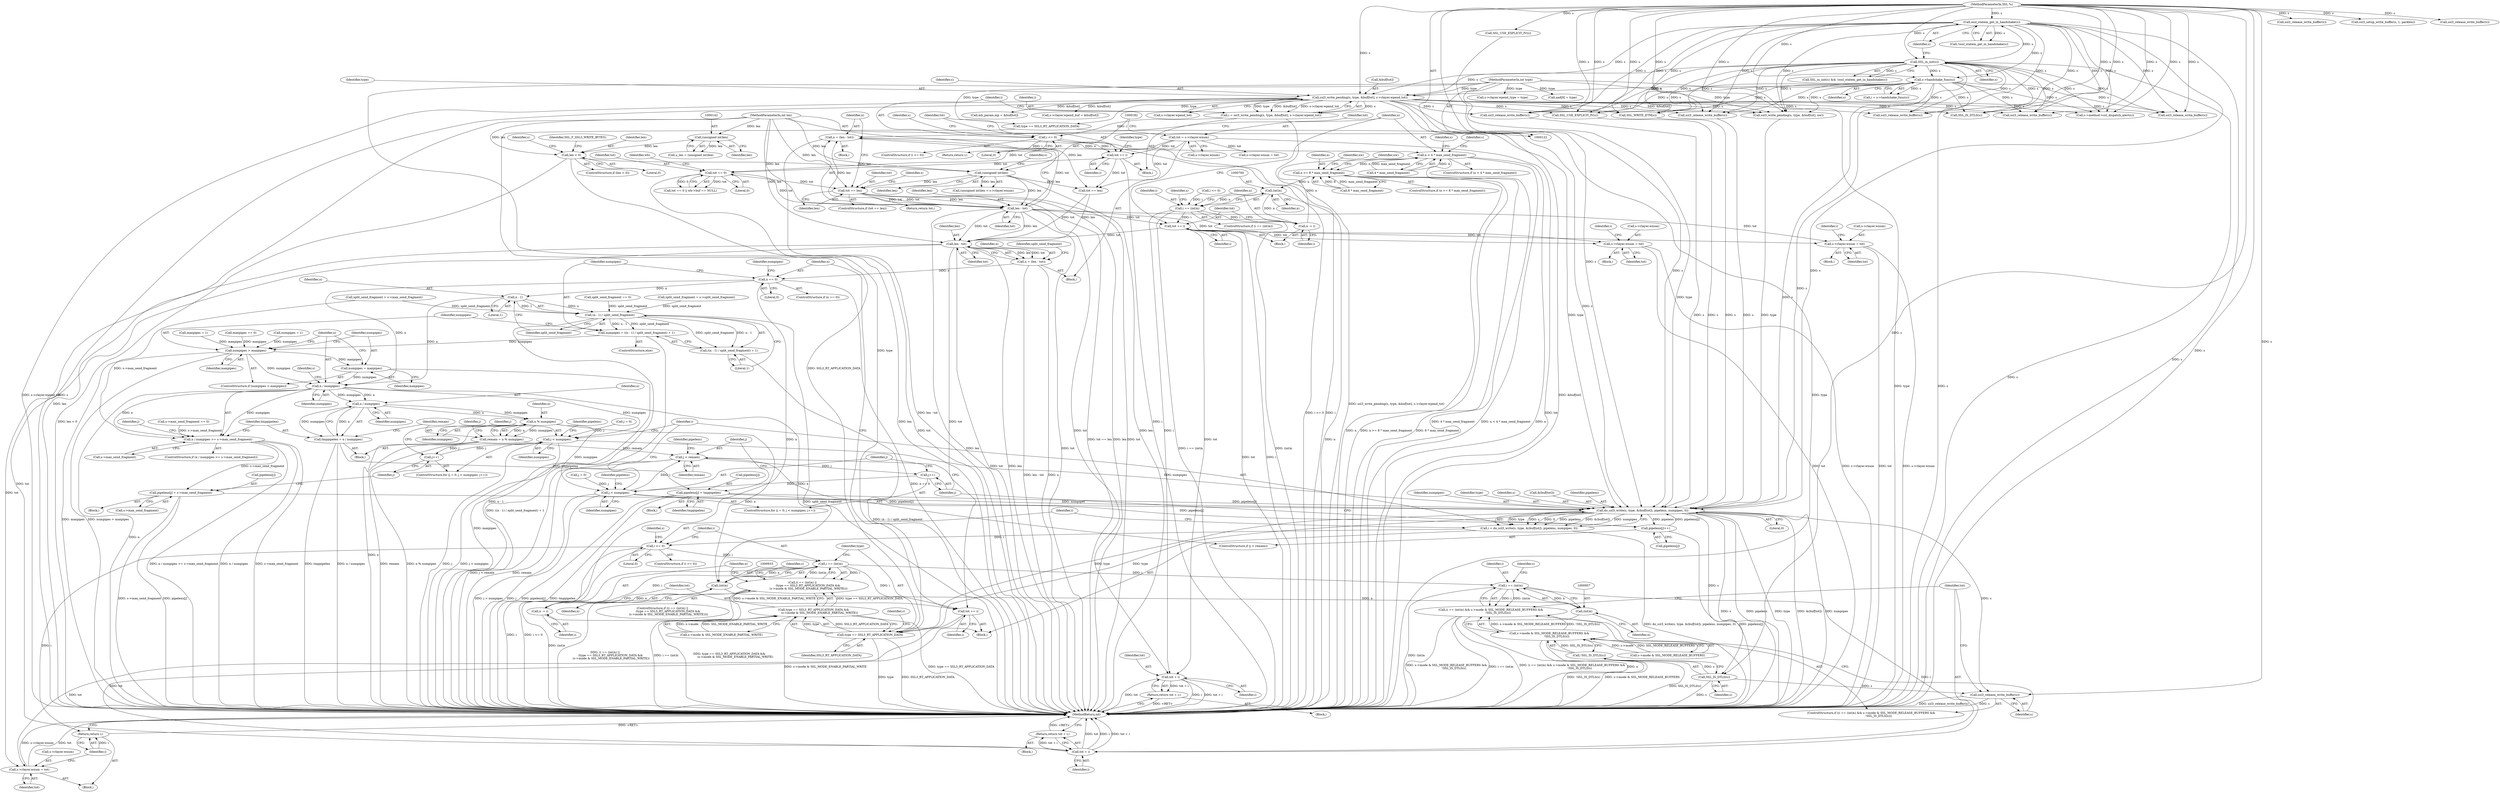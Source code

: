 digraph "0_openssl_4ad93618d26a3ea23d36ad5498ff4f59eff3a4d2_0@integer" {
"1000382" [label="(Call,n = (len - tot))"];
"1000384" [label="(Call,len - tot)"];
"1000374" [label="(Call,tot == len)"];
"1000326" [label="(Call,tot == 0)"];
"1000267" [label="(Call,tot += i)"];
"1000254" [label="(Call,i <= 0)"];
"1000239" [label="(Call,i = ssl3_write_pending(s, type, &buf[tot], s->rlayer.wpend_tot))"];
"1000241" [label="(Call,ssl3_write_pending(s, type, &buf[tot], s->rlayer.wpend_tot))"];
"1000208" [label="(Call,ossl_statem_get_in_handshake(s))"];
"1000205" [label="(Call,SSL_in_init(s))"];
"1000123" [label="(MethodParameterIn,SSL *s)"];
"1000213" [label="(Call,s->handshake_func(s))"];
"1000124" [label="(MethodParameterIn,int type)"];
"1000172" [label="(Call,tot = s->rlayer.wnum)"];
"1000181" [label="(Call,(unsigned int)len)"];
"1000157" [label="(Call,len < 0)"];
"1000141" [label="(Call,(unsigned int)len)"];
"1000126" [label="(MethodParameterIn,int len)"];
"1000390" [label="(Call,n < 4 * max_send_fragment)"];
"1000425" [label="(Call,n >= 8 * max_send_fragment)"];
"1000699" [label="(Call,(int)n)"];
"1000697" [label="(Call,i == (int)n)"];
"1000706" [label="(Call,tot + i)"];
"1000705" [label="(Return,return tot + i;)"];
"1000709" [label="(Call,n -= i)"];
"1000712" [label="(Call,tot += i)"];
"1000415" [label="(Call,s->rlayer.wnum = tot)"];
"1000687" [label="(Call,s->rlayer.wnum = tot)"];
"1000737" [label="(Call,len - tot)"];
"1000735" [label="(Call,n = (len - tot))"];
"1000818" [label="(Call,n == 0)"];
"1000829" [label="(Call,n - 1)"];
"1000828" [label="(Call,(n - 1) / split_send_fragment)"];
"1000825" [label="(Call,numpipes = ((n - 1) / split_send_fragment) + 1)"];
"1000835" [label="(Call,numpipes > maxpipes)"];
"1000838" [label="(Call,numpipes = maxpipes)"];
"1000843" [label="(Call,n / numpipes)"];
"1000842" [label="(Call,n / numpipes >= s->max_send_fragment)"];
"1000860" [label="(Call,pipelens[j] = s->max_send_fragment)"];
"1000904" [label="(Call,do_ssl3_write(s, type, &(buf[tot]), pipelens, numpipes, 0))"];
"1000898" [label="(Call,pipelens[j]++)"];
"1000902" [label="(Call,i = do_ssl3_write(s, type, &(buf[tot]), pipelens, numpipes, 0))"];
"1000915" [label="(Call,i <= 0)"];
"1000926" [label="(Return,return i;)"];
"1000930" [label="(Call,i == (int)n)"];
"1000929" [label="(Call,(i == (int)n) ||\n            (type == SSL3_RT_APPLICATION_DATA &&\n             (s->mode & SSL_MODE_ENABLE_PARTIAL_WRITE)))"];
"1000954" [label="(Call,i == (int)n)"];
"1000953" [label="(Call,(i == (int)n) && s->mode & SSL_MODE_RELEASE_BUFFERS &&\n                !SSL_IS_DTLS(s))"];
"1000971" [label="(Call,tot + i)"];
"1000970" [label="(Return,return tot + i;)"];
"1000974" [label="(Call,n -= i)"];
"1000977" [label="(Call,tot += i)"];
"1000919" [label="(Call,s->rlayer.wnum = tot)"];
"1000936" [label="(Call,type == SSL3_RT_APPLICATION_DATA)"];
"1000935" [label="(Call,type == SSL3_RT_APPLICATION_DATA &&\n             (s->mode & SSL_MODE_ENABLE_PARTIAL_WRITE))"];
"1000966" [label="(Call,SSL_IS_DTLS(s))"];
"1000965" [label="(Call,!SSL_IS_DTLS(s))"];
"1000959" [label="(Call,s->mode & SSL_MODE_RELEASE_BUFFERS &&\n                !SSL_IS_DTLS(s))"];
"1000968" [label="(Call,ssl3_release_write_buffer(s))"];
"1000854" [label="(Call,j < numpipes)"];
"1000857" [label="(Call,j++)"];
"1000871" [label="(Call,n / numpipes)"];
"1000869" [label="(Call,tmppipelen = n / numpipes)"];
"1000889" [label="(Call,pipelens[j] = tmppipelen)"];
"1000876" [label="(Call,n % numpipes)"];
"1000874" [label="(Call,remain = n % numpipes)"];
"1000895" [label="(Call,j < remain)"];
"1000886" [label="(Call,j++)"];
"1000883" [label="(Call,j < numpipes)"];
"1000932" [label="(Call,(int)n)"];
"1000956" [label="(Call,(int)n)"];
"1000827" [label="(Call,((n - 1) / split_send_fragment) + 1)"];
"1000258" [label="(Call,s->rlayer.wnum = tot)"];
"1000714" [label="(Identifier,i)"];
"1000932" [label="(Call,(int)n)"];
"1000902" [label="(Call,i = do_ssl3_write(s, type, &(buf[tot]), pipelens, numpipes, 0))"];
"1000954" [label="(Call,i == (int)n)"];
"1000960" [label="(Call,s->mode & SSL_MODE_RELEASE_BUFFERS)"];
"1000685" [label="(Call,ssl3_release_write_buffer(s))"];
"1000693" [label="(Identifier,tot)"];
"1000894" [label="(ControlStructure,if (j < remain))"];
"1000875" [label="(Identifier,remain)"];
"1000397" [label="(Identifier,s)"];
"1000917" [label="(Literal,0)"];
"1000424" [label="(ControlStructure,if (n >= 8 * max_send_fragment))"];
"1000841" [label="(ControlStructure,if (n / numpipes >= s->max_send_fragment))"];
"1000172" [label="(Call,tot = s->rlayer.wnum)"];
"1000789" [label="(Call,s->max_send_fragment == 0)"];
"1000956" [label="(Call,(int)n)"];
"1000181" [label="(Call,(unsigned int)len)"];
"1000979" [label="(Identifier,i)"];
"1000968" [label="(Call,ssl3_release_write_buffer(s))"];
"1000415" [label="(Call,s->rlayer.wnum = tot)"];
"1000839" [label="(Identifier,numpipes)"];
"1000912" [label="(Identifier,numpipes)"];
"1000966" [label="(Call,SSL_IS_DTLS(s))"];
"1000139" [label="(Call,u_len = (unsigned int)len)"];
"1000740" [label="(Call,split_send_fragment = s->split_send_fragment)"];
"1000408" [label="(Call,s->method->ssl_dispatch_alert(s))"];
"1000213" [label="(Call,s->handshake_func(s))"];
"1000899" [label="(Call,pipelens[j])"];
"1000378" [label="(Call,ssl3_release_write_buffer(s))"];
"1000736" [label="(Identifier,n)"];
"1000880" [label="(Call,j = 0)"];
"1000169" [label="(Identifier,s)"];
"1000541" [label="(Call,mb_param.inp = &buf[tot])"];
"1000821" [label="(Call,numpipes = 1)"];
"1000174" [label="(Call,s->rlayer.wnum)"];
"1000870" [label="(Identifier,tmppipelen)"];
"1000376" [label="(Identifier,len)"];
"1000904" [label="(Call,do_ssl3_write(s, type, &(buf[tot]), pipelens, numpipes, 0))"];
"1000695" [label="(Identifier,i)"];
"1000763" [label="(Call,maxpipes == 0)"];
"1000326" [label="(Call,tot == 0)"];
"1000269" [label="(Identifier,i)"];
"1000896" [label="(Identifier,j)"];
"1000696" [label="(ControlStructure,if (i == (int)n))"];
"1000124" [label="(MethodParameterIn,int type)"];
"1000795" [label="(Call,split_send_fragment > s->max_send_fragment)"];
"1000890" [label="(Call,pipelens[j])"];
"1000919" [label="(Call,s->rlayer.wnum = tot)"];
"1000897" [label="(Identifier,remain)"];
"1000885" [label="(Identifier,numpipes)"];
"1000186" [label="(Identifier,s)"];
"1000855" [label="(Identifier,j)"];
"1000373" [label="(ControlStructure,if (tot == len))"];
"1000380" [label="(Return,return tot;)"];
"1000886" [label="(Call,j++)"];
"1000845" [label="(Identifier,numpipes)"];
"1000937" [label="(Identifier,type)"];
"1000970" [label="(Return,return tot + i;)"];
"1000162" [label="(Identifier,SSL_F_SSL3_WRITE_BYTES)"];
"1000735" [label="(Call,n = (len - tot))"];
"1000817" [label="(ControlStructure,if (n == 0))"];
"1000930" [label="(Call,i == (int)n)"];
"1000907" [label="(Call,&(buf[tot]))"];
"1000209" [label="(Identifier,s)"];
"1000913" [label="(Literal,0)"];
"1000206" [label="(Identifier,s)"];
"1000858" [label="(Identifier,j)"];
"1000208" [label="(Call,ossl_statem_get_in_handshake(s))"];
"1000141" [label="(Call,(unsigned int)len)"];
"1000244" [label="(Call,&buf[tot])"];
"1000261" [label="(Identifier,s)"];
"1000829" [label="(Call,n - 1)"];
"1000143" [label="(Identifier,len)"];
"1000361" [label="(Call,ssl3_setup_write_buffer(s, 1, packlen))"];
"1000699" [label="(Call,(int)n)"];
"1000980" [label="(MethodReturn,int)"];
"1000688" [label="(Call,s->rlayer.wnum)"];
"1000831" [label="(Literal,1)"];
"1000974" [label="(Call,n -= i)"];
"1000922" [label="(Identifier,s)"];
"1000840" [label="(Identifier,maxpipes)"];
"1000952" [label="(ControlStructure,if ((i == (int)n) && s->mode & SSL_MODE_RELEASE_BUFFERS &&\n                !SSL_IS_DTLS(s)))"];
"1000665" [label="(Call,i <= 0)"];
"1000707" [label="(Identifier,tot)"];
"1000238" [label="(Block,)"];
"1000384" [label="(Call,len - tot)"];
"1000846" [label="(Call,s->max_send_fragment)"];
"1000392" [label="(Call,4 * max_send_fragment)"];
"1000925" [label="(Identifier,tot)"];
"1000426" [label="(Identifier,n)"];
"1000927" [label="(Identifier,i)"];
"1000862" [label="(Identifier,pipelens)"];
"1000255" [label="(Identifier,i)"];
"1000877" [label="(Identifier,n)"];
"1000864" [label="(Call,s->max_send_fragment)"];
"1000948" [label="(Identifier,s)"];
"1000851" [label="(Call,j = 0)"];
"1000640" [label="(Call,s->rlayer.wpend_type = type)"];
"1000325" [label="(Call,tot == 0 || wb->buf == NULL)"];
"1000978" [label="(Identifier,tot)"];
"1000243" [label="(Identifier,type)"];
"1000820" [label="(Literal,0)"];
"1000900" [label="(Identifier,pipelens)"];
"1000876" [label="(Call,n % numpipes)"];
"1000915" [label="(Call,i <= 0)"];
"1000431" [label="(Identifier,nw)"];
"1000955" [label="(Identifier,i)"];
"1000941" [label="(Identifier,s)"];
"1000331" [label="(Identifier,wb)"];
"1000920" [label="(Call,s->rlayer.wnum)"];
"1000869" [label="(Call,tmppipelen = n / numpipes)"];
"1000414" [label="(Block,)"];
"1000386" [label="(Identifier,tot)"];
"1000698" [label="(Identifier,i)"];
"1000822" [label="(Identifier,numpipes)"];
"1000834" [label="(ControlStructure,if (numpipes > maxpipes))"];
"1000687" [label="(Call,s->rlayer.wnum = tot)"];
"1000929" [label="(Call,(i == (int)n) ||\n            (type == SSL3_RT_APPLICATION_DATA &&\n             (s->mode & SSL_MODE_ENABLE_PARTIAL_WRITE)))"];
"1000158" [label="(Identifier,len)"];
"1000253" [label="(ControlStructure,if (i <= 0))"];
"1000911" [label="(Identifier,pipelens)"];
"1000903" [label="(Identifier,i)"];
"1000379" [label="(Identifier,s)"];
"1000826" [label="(Identifier,numpipes)"];
"1000713" [label="(Identifier,tot)"];
"1000971" [label="(Call,tot + i)"];
"1000928" [label="(ControlStructure,if ((i == (int)n) ||\n            (type == SSL3_RT_APPLICATION_DATA &&\n             (s->mode & SSL_MODE_ENABLE_PARTIAL_WRITE))))"];
"1000832" [label="(Identifier,split_send_fragment)"];
"1000953" [label="(Call,(i == (int)n) && s->mode & SSL_MODE_RELEASE_BUFFERS &&\n                !SSL_IS_DTLS(s))"];
"1000416" [label="(Call,s->rlayer.wnum)"];
"1000836" [label="(Identifier,numpipes)"];
"1000375" [label="(Identifier,tot)"];
"1000388" [label="(Block,)"];
"1000891" [label="(Identifier,pipelens)"];
"1000383" [label="(Identifier,n)"];
"1000531" [label="(Call,ssl3_release_write_buffer(s))"];
"1000656" [label="(Call,ssl3_write_pending(s, type, &buf[tot], nw))"];
"1000847" [label="(Identifier,s)"];
"1000895" [label="(Call,j < remain)"];
"1000962" [label="(Identifier,s)"];
"1000159" [label="(Literal,0)"];
"1000390" [label="(Call,n < 4 * max_send_fragment)"];
"1000741" [label="(Identifier,split_send_fragment)"];
"1000265" [label="(Return,return i;)"];
"1000939" [label="(Call,s->mode & SSL_MODE_ENABLE_PARTIAL_WRITE)"];
"1000843" [label="(Call,n / numpipes)"];
"1000382" [label="(Call,n = (len - tot))"];
"1000935" [label="(Call,type == SSL3_RT_APPLICATION_DATA &&\n             (s->mode & SSL_MODE_ENABLE_PARTIAL_WRITE))"];
"1000389" [label="(ControlStructure,if (n < 4 * max_send_fragment))"];
"1000703" [label="(Call,ssl3_release_write_buffer(s))"];
"1000868" [label="(Block,)"];
"1000127" [label="(Block,)"];
"1000441" [label="(Identifier,nw)"];
"1000630" [label="(Call,s->rlayer.wpend_buf = &buf[tot])"];
"1000883" [label="(Call,j < numpipes)"];
"1000938" [label="(Identifier,SSL3_RT_APPLICATION_DATA)"];
"1000782" [label="(Call,SSL_USE_EXPLICIT_IV(s))"];
"1000972" [label="(Identifier,tot)"];
"1000183" [label="(Identifier,len)"];
"1000800" [label="(Call,split_send_fragment == 0)"];
"1000976" [label="(Identifier,i)"];
"1000668" [label="(Block,)"];
"1000204" [label="(Call,SSL_in_init(s) && !ossl_statem_get_in_handshake(s))"];
"1000844" [label="(Identifier,n)"];
"1000918" [label="(Block,)"];
"1000328" [label="(Literal,0)"];
"1000256" [label="(Literal,0)"];
"1000427" [label="(Call,8 * max_send_fragment)"];
"1000837" [label="(Identifier,maxpipes)"];
"1000156" [label="(ControlStructure,if (len < 0))"];
"1000242" [label="(Identifier,s)"];
"1000944" [label="(Block,)"];
"1000335" [label="(Call,ssl3_release_write_buffer(s))"];
"1000860" [label="(Call,pipelens[j] = s->max_send_fragment)"];
"1000717" [label="(Call,tot == len)"];
"1000731" [label="(Call,ssl3_release_write_buffer(s))"];
"1000709" [label="(Call,n -= i)"];
"1000739" [label="(Identifier,tot)"];
"1000818" [label="(Call,n == 0)"];
"1000884" [label="(Identifier,j)"];
"1000872" [label="(Identifier,n)"];
"1000838" [label="(Call,numpipes = maxpipes)"];
"1000898" [label="(Call,pipelens[j]++)"];
"1000850" [label="(ControlStructure,for (j = 0; j < numpipes; j++))"];
"1000701" [label="(Identifier,n)"];
"1000207" [label="(Call,!ossl_statem_get_in_handshake(s))"];
"1000157" [label="(Call,len < 0)"];
"1000959" [label="(Call,s->mode & SSL_MODE_RELEASE_BUFFERS &&\n                !SSL_IS_DTLS(s))"];
"1000811" [label="(Block,)"];
"1000710" [label="(Identifier,n)"];
"1000697" [label="(Call,i == (int)n)"];
"1000205" [label="(Call,SSL_in_init(s))"];
"1000906" [label="(Identifier,type)"];
"1000965" [label="(Call,!SSL_IS_DTLS(s))"];
"1000827" [label="(Call,((n - 1) / split_send_fragment) + 1)"];
"1000888" [label="(Block,)"];
"1000126" [label="(MethodParameterIn,int len)"];
"1000857" [label="(Call,j++)"];
"1000889" [label="(Call,pipelens[j] = tmppipelen)"];
"1000967" [label="(Identifier,s)"];
"1000881" [label="(Identifier,j)"];
"1000854" [label="(Call,j < numpipes)"];
"1000457" [label="(Call,aad[8] = type)"];
"1000914" [label="(ControlStructure,if (i <= 0))"];
"1000975" [label="(Identifier,n)"];
"1000905" [label="(Identifier,s)"];
"1000828" [label="(Call,(n - 1) / split_send_fragment)"];
"1000267" [label="(Call,tot += i)"];
"1000893" [label="(Identifier,tmppipelen)"];
"1000916" [label="(Identifier,i)"];
"1000425" [label="(Call,n >= 8 * max_send_fragment)"];
"1000712" [label="(Call,tot += i)"];
"1000833" [label="(Literal,1)"];
"1000702" [label="(Block,)"];
"1000273" [label="(Identifier,type)"];
"1000856" [label="(Identifier,numpipes)"];
"1000936" [label="(Call,type == SSL3_RT_APPLICATION_DATA)"];
"1000311" [label="(Block,)"];
"1000861" [label="(Call,pipelens[j])"];
"1000926" [label="(Return,return i;)"];
"1000240" [label="(Identifier,i)"];
"1000706" [label="(Call,tot + i)"];
"1000302" [label="(Call,SSL_USE_EXPLICIT_IV(s))"];
"1000708" [label="(Identifier,i)"];
"1000977" [label="(Call,tot += i)"];
"1000887" [label="(Identifier,j)"];
"1000969" [label="(Identifier,s)"];
"1000825" [label="(Call,numpipes = ((n - 1) / split_send_fragment) + 1)"];
"1000711" [label="(Identifier,i)"];
"1000973" [label="(Identifier,i)"];
"1000931" [label="(Identifier,i)"];
"1000830" [label="(Identifier,n)"];
"1000873" [label="(Identifier,numpipes)"];
"1000879" [label="(ControlStructure,for (j = 0; j < numpipes; j++))"];
"1000268" [label="(Identifier,tot)"];
"1000874" [label="(Call,remain = n % numpipes)"];
"1000784" [label="(Call,maxpipes = 1)"];
"1000852" [label="(Identifier,j)"];
"1000272" [label="(Call,type == SSL3_RT_APPLICATION_DATA)"];
"1000402" [label="(Identifier,s)"];
"1000738" [label="(Identifier,len)"];
"1000835" [label="(Call,numpipes > maxpipes)"];
"1000958" [label="(Identifier,n)"];
"1000299" [label="(Call,SSL_WRITE_ETM(s))"];
"1000421" [label="(Identifier,tot)"];
"1000737" [label="(Call,len - tot)"];
"1000173" [label="(Identifier,tot)"];
"1000871" [label="(Call,n / numpipes)"];
"1000819" [label="(Identifier,n)"];
"1000254" [label="(Call,i <= 0)"];
"1000842" [label="(Call,n / numpipes >= s->max_send_fragment)"];
"1000241" [label="(Call,ssl3_write_pending(s, type, &buf[tot], s->rlayer.wpend_tot))"];
"1000705" [label="(Return,return tot + i;)"];
"1000391" [label="(Identifier,n)"];
"1000423" [label="(Identifier,i)"];
"1000878" [label="(Identifier,numpipes)"];
"1000385" [label="(Identifier,len)"];
"1000239" [label="(Call,i = ssl3_write_pending(s, type, &buf[tot], s->rlayer.wpend_tot))"];
"1000214" [label="(Identifier,s)"];
"1000824" [label="(ControlStructure,else)"];
"1000704" [label="(Identifier,s)"];
"1000729" [label="(Call,SSL_IS_DTLS(s))"];
"1000934" [label="(Identifier,n)"];
"1000859" [label="(Block,)"];
"1000374" [label="(Call,tot == len)"];
"1000123" [label="(MethodParameterIn,SSL *s)"];
"1000180" [label="(Call,(unsigned int)len < s->rlayer.wnum)"];
"1000211" [label="(Call,i = s->handshake_func(s))"];
"1000248" [label="(Call,s->rlayer.wpend_tot)"];
"1000327" [label="(Identifier,tot)"];
"1000396" [label="(Call,ssl3_release_write_buffer(s))"];
"1000382" -> "1000311"  [label="AST: "];
"1000382" -> "1000384"  [label="CFG: "];
"1000383" -> "1000382"  [label="AST: "];
"1000384" -> "1000382"  [label="AST: "];
"1000391" -> "1000382"  [label="CFG: "];
"1000382" -> "1000980"  [label="DDG: len - tot"];
"1000384" -> "1000382"  [label="DDG: len"];
"1000384" -> "1000382"  [label="DDG: tot"];
"1000382" -> "1000390"  [label="DDG: n"];
"1000384" -> "1000386"  [label="CFG: "];
"1000385" -> "1000384"  [label="AST: "];
"1000386" -> "1000384"  [label="AST: "];
"1000384" -> "1000980"  [label="DDG: tot"];
"1000384" -> "1000980"  [label="DDG: len"];
"1000374" -> "1000384"  [label="DDG: len"];
"1000374" -> "1000384"  [label="DDG: tot"];
"1000181" -> "1000384"  [label="DDG: len"];
"1000126" -> "1000384"  [label="DDG: len"];
"1000326" -> "1000384"  [label="DDG: tot"];
"1000384" -> "1000415"  [label="DDG: tot"];
"1000384" -> "1000687"  [label="DDG: tot"];
"1000384" -> "1000706"  [label="DDG: tot"];
"1000384" -> "1000712"  [label="DDG: tot"];
"1000384" -> "1000737"  [label="DDG: len"];
"1000384" -> "1000737"  [label="DDG: tot"];
"1000374" -> "1000373"  [label="AST: "];
"1000374" -> "1000376"  [label="CFG: "];
"1000375" -> "1000374"  [label="AST: "];
"1000376" -> "1000374"  [label="AST: "];
"1000379" -> "1000374"  [label="CFG: "];
"1000383" -> "1000374"  [label="CFG: "];
"1000374" -> "1000980"  [label="DDG: len"];
"1000374" -> "1000980"  [label="DDG: tot"];
"1000374" -> "1000980"  [label="DDG: tot == len"];
"1000326" -> "1000374"  [label="DDG: tot"];
"1000181" -> "1000374"  [label="DDG: len"];
"1000126" -> "1000374"  [label="DDG: len"];
"1000374" -> "1000380"  [label="DDG: tot"];
"1000326" -> "1000325"  [label="AST: "];
"1000326" -> "1000328"  [label="CFG: "];
"1000327" -> "1000326"  [label="AST: "];
"1000328" -> "1000326"  [label="AST: "];
"1000331" -> "1000326"  [label="CFG: "];
"1000325" -> "1000326"  [label="CFG: "];
"1000326" -> "1000980"  [label="DDG: tot"];
"1000326" -> "1000325"  [label="DDG: tot"];
"1000326" -> "1000325"  [label="DDG: 0"];
"1000267" -> "1000326"  [label="DDG: tot"];
"1000172" -> "1000326"  [label="DDG: tot"];
"1000267" -> "1000238"  [label="AST: "];
"1000267" -> "1000269"  [label="CFG: "];
"1000268" -> "1000267"  [label="AST: "];
"1000269" -> "1000267"  [label="AST: "];
"1000273" -> "1000267"  [label="CFG: "];
"1000267" -> "1000980"  [label="DDG: i"];
"1000254" -> "1000267"  [label="DDG: i"];
"1000172" -> "1000267"  [label="DDG: tot"];
"1000267" -> "1000717"  [label="DDG: tot"];
"1000254" -> "1000253"  [label="AST: "];
"1000254" -> "1000256"  [label="CFG: "];
"1000255" -> "1000254"  [label="AST: "];
"1000256" -> "1000254"  [label="AST: "];
"1000261" -> "1000254"  [label="CFG: "];
"1000268" -> "1000254"  [label="CFG: "];
"1000254" -> "1000980"  [label="DDG: i"];
"1000254" -> "1000980"  [label="DDG: i <= 0"];
"1000239" -> "1000254"  [label="DDG: i"];
"1000254" -> "1000265"  [label="DDG: i"];
"1000239" -> "1000238"  [label="AST: "];
"1000239" -> "1000241"  [label="CFG: "];
"1000240" -> "1000239"  [label="AST: "];
"1000241" -> "1000239"  [label="AST: "];
"1000255" -> "1000239"  [label="CFG: "];
"1000239" -> "1000980"  [label="DDG: ssl3_write_pending(s, type, &buf[tot], s->rlayer.wpend_tot)"];
"1000241" -> "1000239"  [label="DDG: s"];
"1000241" -> "1000239"  [label="DDG: type"];
"1000241" -> "1000239"  [label="DDG: &buf[tot]"];
"1000241" -> "1000239"  [label="DDG: s->rlayer.wpend_tot"];
"1000241" -> "1000248"  [label="CFG: "];
"1000242" -> "1000241"  [label="AST: "];
"1000243" -> "1000241"  [label="AST: "];
"1000244" -> "1000241"  [label="AST: "];
"1000248" -> "1000241"  [label="AST: "];
"1000241" -> "1000980"  [label="DDG: s->rlayer.wpend_tot"];
"1000241" -> "1000980"  [label="DDG: s"];
"1000241" -> "1000980"  [label="DDG: &buf[tot]"];
"1000241" -> "1000980"  [label="DDG: type"];
"1000208" -> "1000241"  [label="DDG: s"];
"1000213" -> "1000241"  [label="DDG: s"];
"1000205" -> "1000241"  [label="DDG: s"];
"1000123" -> "1000241"  [label="DDG: s"];
"1000124" -> "1000241"  [label="DDG: type"];
"1000241" -> "1000272"  [label="DDG: type"];
"1000241" -> "1000299"  [label="DDG: s"];
"1000241" -> "1000335"  [label="DDG: s"];
"1000241" -> "1000378"  [label="DDG: s"];
"1000241" -> "1000396"  [label="DDG: s"];
"1000241" -> "1000408"  [label="DDG: s"];
"1000241" -> "1000531"  [label="DDG: s"];
"1000241" -> "1000541"  [label="DDG: &buf[tot]"];
"1000241" -> "1000630"  [label="DDG: &buf[tot]"];
"1000241" -> "1000656"  [label="DDG: s"];
"1000241" -> "1000656"  [label="DDG: &buf[tot]"];
"1000241" -> "1000729"  [label="DDG: s"];
"1000241" -> "1000731"  [label="DDG: s"];
"1000241" -> "1000782"  [label="DDG: s"];
"1000241" -> "1000904"  [label="DDG: s"];
"1000208" -> "1000207"  [label="AST: "];
"1000208" -> "1000209"  [label="CFG: "];
"1000209" -> "1000208"  [label="AST: "];
"1000207" -> "1000208"  [label="CFG: "];
"1000208" -> "1000980"  [label="DDG: s"];
"1000208" -> "1000207"  [label="DDG: s"];
"1000205" -> "1000208"  [label="DDG: s"];
"1000123" -> "1000208"  [label="DDG: s"];
"1000208" -> "1000213"  [label="DDG: s"];
"1000208" -> "1000299"  [label="DDG: s"];
"1000208" -> "1000335"  [label="DDG: s"];
"1000208" -> "1000378"  [label="DDG: s"];
"1000208" -> "1000396"  [label="DDG: s"];
"1000208" -> "1000408"  [label="DDG: s"];
"1000208" -> "1000531"  [label="DDG: s"];
"1000208" -> "1000656"  [label="DDG: s"];
"1000208" -> "1000729"  [label="DDG: s"];
"1000208" -> "1000731"  [label="DDG: s"];
"1000208" -> "1000782"  [label="DDG: s"];
"1000208" -> "1000904"  [label="DDG: s"];
"1000205" -> "1000204"  [label="AST: "];
"1000205" -> "1000206"  [label="CFG: "];
"1000206" -> "1000205"  [label="AST: "];
"1000209" -> "1000205"  [label="CFG: "];
"1000204" -> "1000205"  [label="CFG: "];
"1000205" -> "1000980"  [label="DDG: s"];
"1000205" -> "1000204"  [label="DDG: s"];
"1000123" -> "1000205"  [label="DDG: s"];
"1000205" -> "1000213"  [label="DDG: s"];
"1000205" -> "1000299"  [label="DDG: s"];
"1000205" -> "1000335"  [label="DDG: s"];
"1000205" -> "1000378"  [label="DDG: s"];
"1000205" -> "1000396"  [label="DDG: s"];
"1000205" -> "1000408"  [label="DDG: s"];
"1000205" -> "1000531"  [label="DDG: s"];
"1000205" -> "1000656"  [label="DDG: s"];
"1000205" -> "1000729"  [label="DDG: s"];
"1000205" -> "1000731"  [label="DDG: s"];
"1000205" -> "1000782"  [label="DDG: s"];
"1000205" -> "1000904"  [label="DDG: s"];
"1000123" -> "1000122"  [label="AST: "];
"1000123" -> "1000980"  [label="DDG: s"];
"1000123" -> "1000213"  [label="DDG: s"];
"1000123" -> "1000299"  [label="DDG: s"];
"1000123" -> "1000302"  [label="DDG: s"];
"1000123" -> "1000335"  [label="DDG: s"];
"1000123" -> "1000361"  [label="DDG: s"];
"1000123" -> "1000378"  [label="DDG: s"];
"1000123" -> "1000396"  [label="DDG: s"];
"1000123" -> "1000408"  [label="DDG: s"];
"1000123" -> "1000531"  [label="DDG: s"];
"1000123" -> "1000656"  [label="DDG: s"];
"1000123" -> "1000685"  [label="DDG: s"];
"1000123" -> "1000703"  [label="DDG: s"];
"1000123" -> "1000729"  [label="DDG: s"];
"1000123" -> "1000731"  [label="DDG: s"];
"1000123" -> "1000782"  [label="DDG: s"];
"1000123" -> "1000904"  [label="DDG: s"];
"1000123" -> "1000966"  [label="DDG: s"];
"1000123" -> "1000968"  [label="DDG: s"];
"1000213" -> "1000211"  [label="AST: "];
"1000213" -> "1000214"  [label="CFG: "];
"1000214" -> "1000213"  [label="AST: "];
"1000211" -> "1000213"  [label="CFG: "];
"1000213" -> "1000980"  [label="DDG: s"];
"1000213" -> "1000211"  [label="DDG: s"];
"1000213" -> "1000299"  [label="DDG: s"];
"1000213" -> "1000335"  [label="DDG: s"];
"1000213" -> "1000378"  [label="DDG: s"];
"1000213" -> "1000396"  [label="DDG: s"];
"1000213" -> "1000408"  [label="DDG: s"];
"1000213" -> "1000531"  [label="DDG: s"];
"1000213" -> "1000656"  [label="DDG: s"];
"1000213" -> "1000729"  [label="DDG: s"];
"1000213" -> "1000731"  [label="DDG: s"];
"1000213" -> "1000782"  [label="DDG: s"];
"1000213" -> "1000904"  [label="DDG: s"];
"1000124" -> "1000122"  [label="AST: "];
"1000124" -> "1000980"  [label="DDG: type"];
"1000124" -> "1000272"  [label="DDG: type"];
"1000124" -> "1000457"  [label="DDG: type"];
"1000124" -> "1000640"  [label="DDG: type"];
"1000124" -> "1000656"  [label="DDG: type"];
"1000124" -> "1000904"  [label="DDG: type"];
"1000124" -> "1000936"  [label="DDG: type"];
"1000172" -> "1000127"  [label="AST: "];
"1000172" -> "1000174"  [label="CFG: "];
"1000173" -> "1000172"  [label="AST: "];
"1000174" -> "1000172"  [label="AST: "];
"1000182" -> "1000172"  [label="CFG: "];
"1000172" -> "1000980"  [label="DDG: tot"];
"1000172" -> "1000258"  [label="DDG: tot"];
"1000172" -> "1000717"  [label="DDG: tot"];
"1000181" -> "1000180"  [label="AST: "];
"1000181" -> "1000183"  [label="CFG: "];
"1000182" -> "1000181"  [label="AST: "];
"1000183" -> "1000181"  [label="AST: "];
"1000186" -> "1000181"  [label="CFG: "];
"1000181" -> "1000980"  [label="DDG: len"];
"1000181" -> "1000180"  [label="DDG: len"];
"1000157" -> "1000181"  [label="DDG: len"];
"1000126" -> "1000181"  [label="DDG: len"];
"1000181" -> "1000717"  [label="DDG: len"];
"1000157" -> "1000156"  [label="AST: "];
"1000157" -> "1000159"  [label="CFG: "];
"1000158" -> "1000157"  [label="AST: "];
"1000159" -> "1000157"  [label="AST: "];
"1000162" -> "1000157"  [label="CFG: "];
"1000169" -> "1000157"  [label="CFG: "];
"1000157" -> "1000980"  [label="DDG: len < 0"];
"1000157" -> "1000980"  [label="DDG: len"];
"1000141" -> "1000157"  [label="DDG: len"];
"1000126" -> "1000157"  [label="DDG: len"];
"1000141" -> "1000139"  [label="AST: "];
"1000141" -> "1000143"  [label="CFG: "];
"1000142" -> "1000141"  [label="AST: "];
"1000143" -> "1000141"  [label="AST: "];
"1000139" -> "1000141"  [label="CFG: "];
"1000141" -> "1000139"  [label="DDG: len"];
"1000126" -> "1000141"  [label="DDG: len"];
"1000126" -> "1000122"  [label="AST: "];
"1000126" -> "1000980"  [label="DDG: len"];
"1000126" -> "1000717"  [label="DDG: len"];
"1000126" -> "1000737"  [label="DDG: len"];
"1000390" -> "1000389"  [label="AST: "];
"1000390" -> "1000392"  [label="CFG: "];
"1000391" -> "1000390"  [label="AST: "];
"1000392" -> "1000390"  [label="AST: "];
"1000397" -> "1000390"  [label="CFG: "];
"1000402" -> "1000390"  [label="CFG: "];
"1000390" -> "1000980"  [label="DDG: 4 * max_send_fragment"];
"1000390" -> "1000980"  [label="DDG: n < 4 * max_send_fragment"];
"1000390" -> "1000980"  [label="DDG: n"];
"1000709" -> "1000390"  [label="DDG: n"];
"1000392" -> "1000390"  [label="DDG: 4"];
"1000392" -> "1000390"  [label="DDG: max_send_fragment"];
"1000390" -> "1000425"  [label="DDG: n"];
"1000425" -> "1000424"  [label="AST: "];
"1000425" -> "1000427"  [label="CFG: "];
"1000426" -> "1000425"  [label="AST: "];
"1000427" -> "1000425"  [label="AST: "];
"1000431" -> "1000425"  [label="CFG: "];
"1000441" -> "1000425"  [label="CFG: "];
"1000425" -> "1000980"  [label="DDG: 8 * max_send_fragment"];
"1000425" -> "1000980"  [label="DDG: n"];
"1000425" -> "1000980"  [label="DDG: n >= 8 * max_send_fragment"];
"1000427" -> "1000425"  [label="DDG: 8"];
"1000427" -> "1000425"  [label="DDG: max_send_fragment"];
"1000425" -> "1000699"  [label="DDG: n"];
"1000699" -> "1000697"  [label="AST: "];
"1000699" -> "1000701"  [label="CFG: "];
"1000700" -> "1000699"  [label="AST: "];
"1000701" -> "1000699"  [label="AST: "];
"1000697" -> "1000699"  [label="CFG: "];
"1000699" -> "1000980"  [label="DDG: n"];
"1000699" -> "1000697"  [label="DDG: n"];
"1000699" -> "1000709"  [label="DDG: n"];
"1000697" -> "1000696"  [label="AST: "];
"1000698" -> "1000697"  [label="AST: "];
"1000704" -> "1000697"  [label="CFG: "];
"1000710" -> "1000697"  [label="CFG: "];
"1000697" -> "1000980"  [label="DDG: i == (int)n"];
"1000697" -> "1000980"  [label="DDG: (int)n"];
"1000665" -> "1000697"  [label="DDG: i"];
"1000697" -> "1000706"  [label="DDG: i"];
"1000697" -> "1000709"  [label="DDG: i"];
"1000697" -> "1000712"  [label="DDG: i"];
"1000706" -> "1000705"  [label="AST: "];
"1000706" -> "1000708"  [label="CFG: "];
"1000707" -> "1000706"  [label="AST: "];
"1000708" -> "1000706"  [label="AST: "];
"1000705" -> "1000706"  [label="CFG: "];
"1000706" -> "1000980"  [label="DDG: i"];
"1000706" -> "1000980"  [label="DDG: tot + i"];
"1000706" -> "1000980"  [label="DDG: tot"];
"1000706" -> "1000705"  [label="DDG: tot + i"];
"1000712" -> "1000706"  [label="DDG: tot"];
"1000705" -> "1000702"  [label="AST: "];
"1000980" -> "1000705"  [label="CFG: "];
"1000705" -> "1000980"  [label="DDG: <RET>"];
"1000709" -> "1000388"  [label="AST: "];
"1000709" -> "1000711"  [label="CFG: "];
"1000710" -> "1000709"  [label="AST: "];
"1000711" -> "1000709"  [label="AST: "];
"1000713" -> "1000709"  [label="CFG: "];
"1000712" -> "1000388"  [label="AST: "];
"1000712" -> "1000714"  [label="CFG: "];
"1000713" -> "1000712"  [label="AST: "];
"1000714" -> "1000712"  [label="AST: "];
"1000391" -> "1000712"  [label="CFG: "];
"1000712" -> "1000980"  [label="DDG: i"];
"1000712" -> "1000980"  [label="DDG: tot"];
"1000712" -> "1000415"  [label="DDG: tot"];
"1000712" -> "1000687"  [label="DDG: tot"];
"1000712" -> "1000737"  [label="DDG: tot"];
"1000415" -> "1000414"  [label="AST: "];
"1000415" -> "1000421"  [label="CFG: "];
"1000416" -> "1000415"  [label="AST: "];
"1000421" -> "1000415"  [label="AST: "];
"1000423" -> "1000415"  [label="CFG: "];
"1000415" -> "1000980"  [label="DDG: s->rlayer.wnum"];
"1000415" -> "1000980"  [label="DDG: tot"];
"1000687" -> "1000668"  [label="AST: "];
"1000687" -> "1000693"  [label="CFG: "];
"1000688" -> "1000687"  [label="AST: "];
"1000693" -> "1000687"  [label="AST: "];
"1000695" -> "1000687"  [label="CFG: "];
"1000687" -> "1000980"  [label="DDG: tot"];
"1000687" -> "1000980"  [label="DDG: s->rlayer.wnum"];
"1000737" -> "1000735"  [label="AST: "];
"1000737" -> "1000739"  [label="CFG: "];
"1000738" -> "1000737"  [label="AST: "];
"1000739" -> "1000737"  [label="AST: "];
"1000735" -> "1000737"  [label="CFG: "];
"1000737" -> "1000980"  [label="DDG: tot"];
"1000737" -> "1000980"  [label="DDG: len"];
"1000737" -> "1000735"  [label="DDG: len"];
"1000737" -> "1000735"  [label="DDG: tot"];
"1000717" -> "1000737"  [label="DDG: len"];
"1000717" -> "1000737"  [label="DDG: tot"];
"1000737" -> "1000919"  [label="DDG: tot"];
"1000737" -> "1000971"  [label="DDG: tot"];
"1000737" -> "1000977"  [label="DDG: tot"];
"1000735" -> "1000127"  [label="AST: "];
"1000736" -> "1000735"  [label="AST: "];
"1000741" -> "1000735"  [label="CFG: "];
"1000735" -> "1000980"  [label="DDG: len - tot"];
"1000735" -> "1000980"  [label="DDG: n"];
"1000735" -> "1000818"  [label="DDG: n"];
"1000818" -> "1000817"  [label="AST: "];
"1000818" -> "1000820"  [label="CFG: "];
"1000819" -> "1000818"  [label="AST: "];
"1000820" -> "1000818"  [label="AST: "];
"1000822" -> "1000818"  [label="CFG: "];
"1000826" -> "1000818"  [label="CFG: "];
"1000818" -> "1000980"  [label="DDG: n == 0"];
"1000974" -> "1000818"  [label="DDG: n"];
"1000818" -> "1000829"  [label="DDG: n"];
"1000818" -> "1000843"  [label="DDG: n"];
"1000829" -> "1000828"  [label="AST: "];
"1000829" -> "1000831"  [label="CFG: "];
"1000830" -> "1000829"  [label="AST: "];
"1000831" -> "1000829"  [label="AST: "];
"1000832" -> "1000829"  [label="CFG: "];
"1000829" -> "1000828"  [label="DDG: n"];
"1000829" -> "1000828"  [label="DDG: 1"];
"1000829" -> "1000843"  [label="DDG: n"];
"1000828" -> "1000827"  [label="AST: "];
"1000828" -> "1000832"  [label="CFG: "];
"1000832" -> "1000828"  [label="AST: "];
"1000833" -> "1000828"  [label="CFG: "];
"1000828" -> "1000980"  [label="DDG: n - 1"];
"1000828" -> "1000980"  [label="DDG: split_send_fragment"];
"1000828" -> "1000825"  [label="DDG: n - 1"];
"1000828" -> "1000825"  [label="DDG: split_send_fragment"];
"1000828" -> "1000827"  [label="DDG: n - 1"];
"1000828" -> "1000827"  [label="DDG: split_send_fragment"];
"1000795" -> "1000828"  [label="DDG: split_send_fragment"];
"1000740" -> "1000828"  [label="DDG: split_send_fragment"];
"1000800" -> "1000828"  [label="DDG: split_send_fragment"];
"1000825" -> "1000824"  [label="AST: "];
"1000825" -> "1000827"  [label="CFG: "];
"1000826" -> "1000825"  [label="AST: "];
"1000827" -> "1000825"  [label="AST: "];
"1000836" -> "1000825"  [label="CFG: "];
"1000825" -> "1000980"  [label="DDG: ((n - 1) / split_send_fragment) + 1"];
"1000825" -> "1000835"  [label="DDG: numpipes"];
"1000835" -> "1000834"  [label="AST: "];
"1000835" -> "1000837"  [label="CFG: "];
"1000836" -> "1000835"  [label="AST: "];
"1000837" -> "1000835"  [label="AST: "];
"1000839" -> "1000835"  [label="CFG: "];
"1000844" -> "1000835"  [label="CFG: "];
"1000835" -> "1000980"  [label="DDG: numpipes > maxpipes"];
"1000835" -> "1000980"  [label="DDG: maxpipes"];
"1000821" -> "1000835"  [label="DDG: numpipes"];
"1000784" -> "1000835"  [label="DDG: maxpipes"];
"1000763" -> "1000835"  [label="DDG: maxpipes"];
"1000835" -> "1000838"  [label="DDG: maxpipes"];
"1000835" -> "1000843"  [label="DDG: numpipes"];
"1000838" -> "1000834"  [label="AST: "];
"1000838" -> "1000840"  [label="CFG: "];
"1000839" -> "1000838"  [label="AST: "];
"1000840" -> "1000838"  [label="AST: "];
"1000844" -> "1000838"  [label="CFG: "];
"1000838" -> "1000980"  [label="DDG: maxpipes"];
"1000838" -> "1000843"  [label="DDG: numpipes"];
"1000843" -> "1000842"  [label="AST: "];
"1000843" -> "1000845"  [label="CFG: "];
"1000844" -> "1000843"  [label="AST: "];
"1000845" -> "1000843"  [label="AST: "];
"1000847" -> "1000843"  [label="CFG: "];
"1000843" -> "1000980"  [label="DDG: n"];
"1000843" -> "1000842"  [label="DDG: n"];
"1000843" -> "1000842"  [label="DDG: numpipes"];
"1000843" -> "1000854"  [label="DDG: numpipes"];
"1000843" -> "1000871"  [label="DDG: n"];
"1000843" -> "1000871"  [label="DDG: numpipes"];
"1000843" -> "1000932"  [label="DDG: n"];
"1000842" -> "1000841"  [label="AST: "];
"1000842" -> "1000846"  [label="CFG: "];
"1000846" -> "1000842"  [label="AST: "];
"1000852" -> "1000842"  [label="CFG: "];
"1000870" -> "1000842"  [label="CFG: "];
"1000842" -> "1000980"  [label="DDG: n / numpipes"];
"1000842" -> "1000980"  [label="DDG: s->max_send_fragment"];
"1000842" -> "1000980"  [label="DDG: n / numpipes >= s->max_send_fragment"];
"1000789" -> "1000842"  [label="DDG: s->max_send_fragment"];
"1000795" -> "1000842"  [label="DDG: s->max_send_fragment"];
"1000842" -> "1000860"  [label="DDG: s->max_send_fragment"];
"1000860" -> "1000859"  [label="AST: "];
"1000860" -> "1000864"  [label="CFG: "];
"1000861" -> "1000860"  [label="AST: "];
"1000864" -> "1000860"  [label="AST: "];
"1000858" -> "1000860"  [label="CFG: "];
"1000860" -> "1000980"  [label="DDG: s->max_send_fragment"];
"1000860" -> "1000980"  [label="DDG: pipelens[j]"];
"1000860" -> "1000904"  [label="DDG: pipelens[j]"];
"1000904" -> "1000902"  [label="AST: "];
"1000904" -> "1000913"  [label="CFG: "];
"1000905" -> "1000904"  [label="AST: "];
"1000906" -> "1000904"  [label="AST: "];
"1000907" -> "1000904"  [label="AST: "];
"1000911" -> "1000904"  [label="AST: "];
"1000912" -> "1000904"  [label="AST: "];
"1000913" -> "1000904"  [label="AST: "];
"1000902" -> "1000904"  [label="CFG: "];
"1000904" -> "1000980"  [label="DDG: s"];
"1000904" -> "1000980"  [label="DDG: pipelens"];
"1000904" -> "1000980"  [label="DDG: type"];
"1000904" -> "1000980"  [label="DDG: &(buf[tot])"];
"1000904" -> "1000980"  [label="DDG: numpipes"];
"1000904" -> "1000898"  [label="DDG: pipelens"];
"1000904" -> "1000902"  [label="DDG: type"];
"1000904" -> "1000902"  [label="DDG: s"];
"1000904" -> "1000902"  [label="DDG: 0"];
"1000904" -> "1000902"  [label="DDG: pipelens"];
"1000904" -> "1000902"  [label="DDG: &(buf[tot])"];
"1000904" -> "1000902"  [label="DDG: numpipes"];
"1000396" -> "1000904"  [label="DDG: s"];
"1000299" -> "1000904"  [label="DDG: s"];
"1000531" -> "1000904"  [label="DDG: s"];
"1000782" -> "1000904"  [label="DDG: s"];
"1000302" -> "1000904"  [label="DDG: s"];
"1000936" -> "1000904"  [label="DDG: type"];
"1000656" -> "1000904"  [label="DDG: type"];
"1000272" -> "1000904"  [label="DDG: type"];
"1000898" -> "1000904"  [label="DDG: pipelens[j]"];
"1000889" -> "1000904"  [label="DDG: pipelens[j]"];
"1000883" -> "1000904"  [label="DDG: numpipes"];
"1000854" -> "1000904"  [label="DDG: numpipes"];
"1000904" -> "1000936"  [label="DDG: type"];
"1000904" -> "1000966"  [label="DDG: s"];
"1000904" -> "1000968"  [label="DDG: s"];
"1000898" -> "1000894"  [label="AST: "];
"1000898" -> "1000899"  [label="CFG: "];
"1000899" -> "1000898"  [label="AST: "];
"1000887" -> "1000898"  [label="CFG: "];
"1000898" -> "1000980"  [label="DDG: pipelens[j]"];
"1000889" -> "1000898"  [label="DDG: pipelens[j]"];
"1000902" -> "1000811"  [label="AST: "];
"1000903" -> "1000902"  [label="AST: "];
"1000916" -> "1000902"  [label="CFG: "];
"1000902" -> "1000980"  [label="DDG: do_ssl3_write(s, type, &(buf[tot]), pipelens, numpipes, 0)"];
"1000902" -> "1000915"  [label="DDG: i"];
"1000915" -> "1000914"  [label="AST: "];
"1000915" -> "1000917"  [label="CFG: "];
"1000916" -> "1000915"  [label="AST: "];
"1000917" -> "1000915"  [label="AST: "];
"1000922" -> "1000915"  [label="CFG: "];
"1000931" -> "1000915"  [label="CFG: "];
"1000915" -> "1000980"  [label="DDG: i"];
"1000915" -> "1000980"  [label="DDG: i <= 0"];
"1000915" -> "1000926"  [label="DDG: i"];
"1000915" -> "1000930"  [label="DDG: i"];
"1000926" -> "1000918"  [label="AST: "];
"1000926" -> "1000927"  [label="CFG: "];
"1000927" -> "1000926"  [label="AST: "];
"1000980" -> "1000926"  [label="CFG: "];
"1000926" -> "1000980"  [label="DDG: <RET>"];
"1000927" -> "1000926"  [label="DDG: i"];
"1000930" -> "1000929"  [label="AST: "];
"1000930" -> "1000932"  [label="CFG: "];
"1000931" -> "1000930"  [label="AST: "];
"1000932" -> "1000930"  [label="AST: "];
"1000937" -> "1000930"  [label="CFG: "];
"1000929" -> "1000930"  [label="CFG: "];
"1000930" -> "1000980"  [label="DDG: (int)n"];
"1000930" -> "1000929"  [label="DDG: i"];
"1000930" -> "1000929"  [label="DDG: (int)n"];
"1000932" -> "1000930"  [label="DDG: n"];
"1000930" -> "1000954"  [label="DDG: i"];
"1000930" -> "1000974"  [label="DDG: i"];
"1000930" -> "1000977"  [label="DDG: i"];
"1000929" -> "1000928"  [label="AST: "];
"1000929" -> "1000935"  [label="CFG: "];
"1000935" -> "1000929"  [label="AST: "];
"1000948" -> "1000929"  [label="CFG: "];
"1000975" -> "1000929"  [label="CFG: "];
"1000929" -> "1000980"  [label="DDG: type == SSL3_RT_APPLICATION_DATA &&\n             (s->mode & SSL_MODE_ENABLE_PARTIAL_WRITE)"];
"1000929" -> "1000980"  [label="DDG: (i == (int)n) ||\n            (type == SSL3_RT_APPLICATION_DATA &&\n             (s->mode & SSL_MODE_ENABLE_PARTIAL_WRITE))"];
"1000929" -> "1000980"  [label="DDG: i == (int)n"];
"1000935" -> "1000929"  [label="DDG: type == SSL3_RT_APPLICATION_DATA"];
"1000935" -> "1000929"  [label="DDG: s->mode & SSL_MODE_ENABLE_PARTIAL_WRITE"];
"1000954" -> "1000953"  [label="AST: "];
"1000954" -> "1000956"  [label="CFG: "];
"1000955" -> "1000954"  [label="AST: "];
"1000956" -> "1000954"  [label="AST: "];
"1000962" -> "1000954"  [label="CFG: "];
"1000953" -> "1000954"  [label="CFG: "];
"1000954" -> "1000980"  [label="DDG: (int)n"];
"1000954" -> "1000953"  [label="DDG: i"];
"1000954" -> "1000953"  [label="DDG: (int)n"];
"1000956" -> "1000954"  [label="DDG: n"];
"1000954" -> "1000971"  [label="DDG: i"];
"1000953" -> "1000952"  [label="AST: "];
"1000953" -> "1000959"  [label="CFG: "];
"1000959" -> "1000953"  [label="AST: "];
"1000969" -> "1000953"  [label="CFG: "];
"1000972" -> "1000953"  [label="CFG: "];
"1000953" -> "1000980"  [label="DDG: (i == (int)n) && s->mode & SSL_MODE_RELEASE_BUFFERS &&\n                !SSL_IS_DTLS(s)"];
"1000953" -> "1000980"  [label="DDG: s->mode & SSL_MODE_RELEASE_BUFFERS &&\n                !SSL_IS_DTLS(s)"];
"1000953" -> "1000980"  [label="DDG: i == (int)n"];
"1000959" -> "1000953"  [label="DDG: s->mode & SSL_MODE_RELEASE_BUFFERS"];
"1000959" -> "1000953"  [label="DDG: !SSL_IS_DTLS(s)"];
"1000971" -> "1000970"  [label="AST: "];
"1000971" -> "1000973"  [label="CFG: "];
"1000972" -> "1000971"  [label="AST: "];
"1000973" -> "1000971"  [label="AST: "];
"1000970" -> "1000971"  [label="CFG: "];
"1000971" -> "1000980"  [label="DDG: tot"];
"1000971" -> "1000980"  [label="DDG: i"];
"1000971" -> "1000980"  [label="DDG: tot + i"];
"1000971" -> "1000970"  [label="DDG: tot + i"];
"1000977" -> "1000971"  [label="DDG: tot"];
"1000970" -> "1000944"  [label="AST: "];
"1000980" -> "1000970"  [label="CFG: "];
"1000970" -> "1000980"  [label="DDG: <RET>"];
"1000974" -> "1000811"  [label="AST: "];
"1000974" -> "1000976"  [label="CFG: "];
"1000975" -> "1000974"  [label="AST: "];
"1000976" -> "1000974"  [label="AST: "];
"1000978" -> "1000974"  [label="CFG: "];
"1000932" -> "1000974"  [label="DDG: n"];
"1000977" -> "1000811"  [label="AST: "];
"1000977" -> "1000979"  [label="CFG: "];
"1000978" -> "1000977"  [label="AST: "];
"1000979" -> "1000977"  [label="AST: "];
"1000819" -> "1000977"  [label="CFG: "];
"1000977" -> "1000919"  [label="DDG: tot"];
"1000919" -> "1000918"  [label="AST: "];
"1000919" -> "1000925"  [label="CFG: "];
"1000920" -> "1000919"  [label="AST: "];
"1000925" -> "1000919"  [label="AST: "];
"1000927" -> "1000919"  [label="CFG: "];
"1000919" -> "1000980"  [label="DDG: s->rlayer.wnum"];
"1000919" -> "1000980"  [label="DDG: tot"];
"1000936" -> "1000935"  [label="AST: "];
"1000936" -> "1000938"  [label="CFG: "];
"1000937" -> "1000936"  [label="AST: "];
"1000938" -> "1000936"  [label="AST: "];
"1000941" -> "1000936"  [label="CFG: "];
"1000935" -> "1000936"  [label="CFG: "];
"1000936" -> "1000980"  [label="DDG: type"];
"1000936" -> "1000980"  [label="DDG: SSL3_RT_APPLICATION_DATA"];
"1000936" -> "1000935"  [label="DDG: type"];
"1000936" -> "1000935"  [label="DDG: SSL3_RT_APPLICATION_DATA"];
"1000272" -> "1000936"  [label="DDG: SSL3_RT_APPLICATION_DATA"];
"1000935" -> "1000939"  [label="CFG: "];
"1000939" -> "1000935"  [label="AST: "];
"1000935" -> "1000980"  [label="DDG: s->mode & SSL_MODE_ENABLE_PARTIAL_WRITE"];
"1000935" -> "1000980"  [label="DDG: type == SSL3_RT_APPLICATION_DATA"];
"1000939" -> "1000935"  [label="DDG: s->mode"];
"1000939" -> "1000935"  [label="DDG: SSL_MODE_ENABLE_PARTIAL_WRITE"];
"1000966" -> "1000965"  [label="AST: "];
"1000966" -> "1000967"  [label="CFG: "];
"1000967" -> "1000966"  [label="AST: "];
"1000965" -> "1000966"  [label="CFG: "];
"1000966" -> "1000980"  [label="DDG: s"];
"1000966" -> "1000965"  [label="DDG: s"];
"1000966" -> "1000968"  [label="DDG: s"];
"1000965" -> "1000959"  [label="AST: "];
"1000959" -> "1000965"  [label="CFG: "];
"1000965" -> "1000980"  [label="DDG: SSL_IS_DTLS(s)"];
"1000965" -> "1000959"  [label="DDG: SSL_IS_DTLS(s)"];
"1000959" -> "1000960"  [label="CFG: "];
"1000960" -> "1000959"  [label="AST: "];
"1000959" -> "1000980"  [label="DDG: !SSL_IS_DTLS(s)"];
"1000959" -> "1000980"  [label="DDG: s->mode & SSL_MODE_RELEASE_BUFFERS"];
"1000960" -> "1000959"  [label="DDG: s->mode"];
"1000960" -> "1000959"  [label="DDG: SSL_MODE_RELEASE_BUFFERS"];
"1000968" -> "1000952"  [label="AST: "];
"1000968" -> "1000969"  [label="CFG: "];
"1000969" -> "1000968"  [label="AST: "];
"1000972" -> "1000968"  [label="CFG: "];
"1000968" -> "1000980"  [label="DDG: s"];
"1000968" -> "1000980"  [label="DDG: ssl3_release_write_buffer(s)"];
"1000854" -> "1000850"  [label="AST: "];
"1000854" -> "1000856"  [label="CFG: "];
"1000855" -> "1000854"  [label="AST: "];
"1000856" -> "1000854"  [label="AST: "];
"1000862" -> "1000854"  [label="CFG: "];
"1000903" -> "1000854"  [label="CFG: "];
"1000854" -> "1000980"  [label="DDG: j"];
"1000854" -> "1000980"  [label="DDG: j < numpipes"];
"1000857" -> "1000854"  [label="DDG: j"];
"1000851" -> "1000854"  [label="DDG: j"];
"1000854" -> "1000857"  [label="DDG: j"];
"1000857" -> "1000850"  [label="AST: "];
"1000857" -> "1000858"  [label="CFG: "];
"1000858" -> "1000857"  [label="AST: "];
"1000855" -> "1000857"  [label="CFG: "];
"1000871" -> "1000869"  [label="AST: "];
"1000871" -> "1000873"  [label="CFG: "];
"1000872" -> "1000871"  [label="AST: "];
"1000873" -> "1000871"  [label="AST: "];
"1000869" -> "1000871"  [label="CFG: "];
"1000871" -> "1000869"  [label="DDG: n"];
"1000871" -> "1000869"  [label="DDG: numpipes"];
"1000871" -> "1000876"  [label="DDG: n"];
"1000871" -> "1000876"  [label="DDG: numpipes"];
"1000869" -> "1000868"  [label="AST: "];
"1000870" -> "1000869"  [label="AST: "];
"1000875" -> "1000869"  [label="CFG: "];
"1000869" -> "1000980"  [label="DDG: tmppipelen"];
"1000869" -> "1000980"  [label="DDG: n / numpipes"];
"1000869" -> "1000889"  [label="DDG: tmppipelen"];
"1000889" -> "1000888"  [label="AST: "];
"1000889" -> "1000893"  [label="CFG: "];
"1000890" -> "1000889"  [label="AST: "];
"1000893" -> "1000889"  [label="AST: "];
"1000896" -> "1000889"  [label="CFG: "];
"1000889" -> "1000980"  [label="DDG: tmppipelen"];
"1000889" -> "1000980"  [label="DDG: pipelens[j]"];
"1000876" -> "1000874"  [label="AST: "];
"1000876" -> "1000878"  [label="CFG: "];
"1000877" -> "1000876"  [label="AST: "];
"1000878" -> "1000876"  [label="AST: "];
"1000874" -> "1000876"  [label="CFG: "];
"1000876" -> "1000980"  [label="DDG: n"];
"1000876" -> "1000874"  [label="DDG: n"];
"1000876" -> "1000874"  [label="DDG: numpipes"];
"1000876" -> "1000883"  [label="DDG: numpipes"];
"1000876" -> "1000932"  [label="DDG: n"];
"1000874" -> "1000868"  [label="AST: "];
"1000875" -> "1000874"  [label="AST: "];
"1000881" -> "1000874"  [label="CFG: "];
"1000874" -> "1000980"  [label="DDG: n % numpipes"];
"1000874" -> "1000980"  [label="DDG: remain"];
"1000874" -> "1000895"  [label="DDG: remain"];
"1000895" -> "1000894"  [label="AST: "];
"1000895" -> "1000897"  [label="CFG: "];
"1000896" -> "1000895"  [label="AST: "];
"1000897" -> "1000895"  [label="AST: "];
"1000900" -> "1000895"  [label="CFG: "];
"1000887" -> "1000895"  [label="CFG: "];
"1000895" -> "1000980"  [label="DDG: remain"];
"1000895" -> "1000980"  [label="DDG: j < remain"];
"1000895" -> "1000886"  [label="DDG: j"];
"1000883" -> "1000895"  [label="DDG: j"];
"1000886" -> "1000879"  [label="AST: "];
"1000886" -> "1000887"  [label="CFG: "];
"1000887" -> "1000886"  [label="AST: "];
"1000884" -> "1000886"  [label="CFG: "];
"1000886" -> "1000883"  [label="DDG: j"];
"1000883" -> "1000879"  [label="AST: "];
"1000883" -> "1000885"  [label="CFG: "];
"1000884" -> "1000883"  [label="AST: "];
"1000885" -> "1000883"  [label="AST: "];
"1000891" -> "1000883"  [label="CFG: "];
"1000903" -> "1000883"  [label="CFG: "];
"1000883" -> "1000980"  [label="DDG: j < numpipes"];
"1000883" -> "1000980"  [label="DDG: j"];
"1000880" -> "1000883"  [label="DDG: j"];
"1000932" -> "1000934"  [label="CFG: "];
"1000933" -> "1000932"  [label="AST: "];
"1000934" -> "1000932"  [label="AST: "];
"1000932" -> "1000956"  [label="DDG: n"];
"1000956" -> "1000958"  [label="CFG: "];
"1000957" -> "1000956"  [label="AST: "];
"1000958" -> "1000956"  [label="AST: "];
"1000956" -> "1000980"  [label="DDG: n"];
"1000827" -> "1000833"  [label="CFG: "];
"1000833" -> "1000827"  [label="AST: "];
"1000827" -> "1000980"  [label="DDG: (n - 1) / split_send_fragment"];
}
